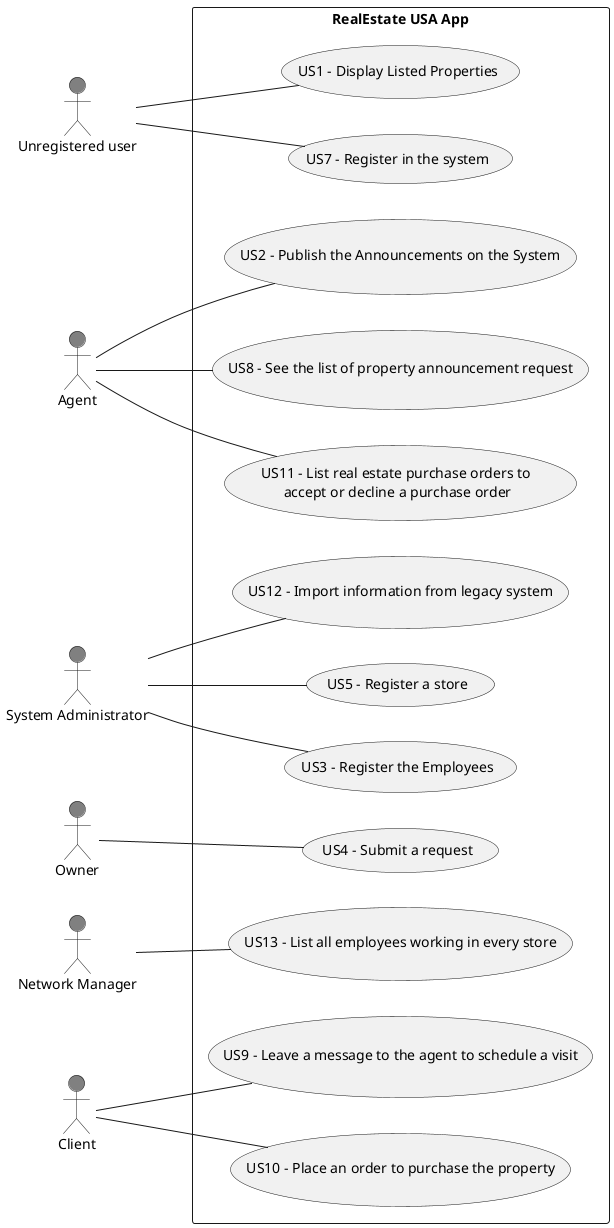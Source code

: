 @startuml
left to right direction

actor "Unregistered user" as unUser #grey
actor "Agent" as Agent #grey
actor "System Administrator" as Admin #grey
actor "Owner" as Owner #grey
actor "Network Manager" as NM #grey
actor "Client" as C #grey

rectangle "RealEstate USA App"{
 usecase "US1 - Display Listed Properties" as UC1
 usecase "US7 - Register in the system" as UC7
 usecase "US2 - Publish the Announcements on the System" as UC2
 usecase "US4 - Submit a request" as UC4
 usecase "US5 - Register a store" as UC5
 usecase "US8 - See the list of property announcement request" as UC8
 usecase "US9 - Leave a message to the agent to schedule a visit" as UC9
 usecase "US10 - Place an order to purchase the property" as UC10
 usecase "US12 - Import information from legacy system" as UC12
 usecase "US3 - Register the Employees" as UC3
 usecase "US11 - List real estate purchase orders to \naccept or decline a purchase order" as UC11
 usecase "US13 - List all employees working in every store" as UC13
 }
 unUser -- UC1
 Agent -- UC2
 Admin -- UC5
 Admin -- UC3
 Owner -- UC4
 unUser -- UC7
 NM -- UC13
 Agent -- UC11
 Agent -- UC8
 C -- UC9
 C -- UC10
Admin -- UC12
@enduml